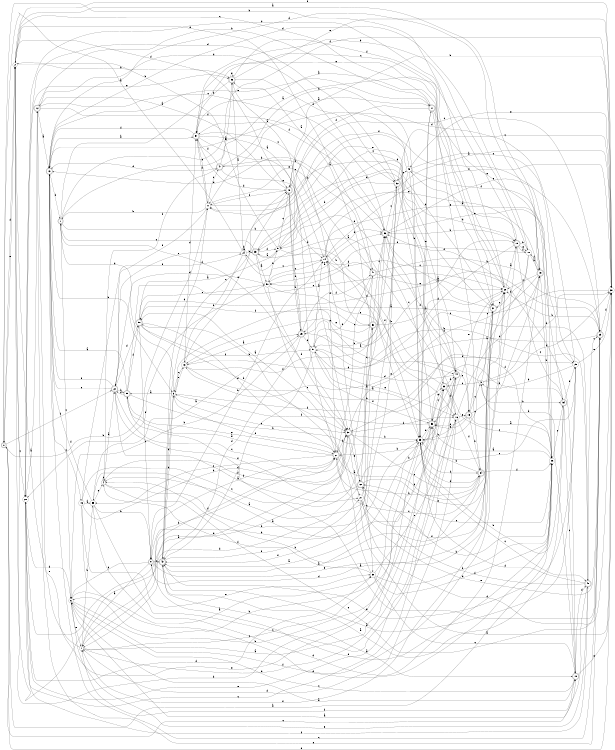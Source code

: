 digraph n49_10 {
__start0 [label="" shape="none"];

rankdir=LR;
size="8,5";

s0 [style="rounded,filled", color="black", fillcolor="white" shape="doublecircle", label="0"];
s1 [style="rounded,filled", color="black", fillcolor="white" shape="doublecircle", label="1"];
s2 [style="filled", color="black", fillcolor="white" shape="circle", label="2"];
s3 [style="filled", color="black", fillcolor="white" shape="circle", label="3"];
s4 [style="filled", color="black", fillcolor="white" shape="circle", label="4"];
s5 [style="filled", color="black", fillcolor="white" shape="circle", label="5"];
s6 [style="filled", color="black", fillcolor="white" shape="circle", label="6"];
s7 [style="filled", color="black", fillcolor="white" shape="circle", label="7"];
s8 [style="rounded,filled", color="black", fillcolor="white" shape="doublecircle", label="8"];
s9 [style="filled", color="black", fillcolor="white" shape="circle", label="9"];
s10 [style="filled", color="black", fillcolor="white" shape="circle", label="10"];
s11 [style="filled", color="black", fillcolor="white" shape="circle", label="11"];
s12 [style="rounded,filled", color="black", fillcolor="white" shape="doublecircle", label="12"];
s13 [style="rounded,filled", color="black", fillcolor="white" shape="doublecircle", label="13"];
s14 [style="filled", color="black", fillcolor="white" shape="circle", label="14"];
s15 [style="rounded,filled", color="black", fillcolor="white" shape="doublecircle", label="15"];
s16 [style="filled", color="black", fillcolor="white" shape="circle", label="16"];
s17 [style="rounded,filled", color="black", fillcolor="white" shape="doublecircle", label="17"];
s18 [style="rounded,filled", color="black", fillcolor="white" shape="doublecircle", label="18"];
s19 [style="rounded,filled", color="black", fillcolor="white" shape="doublecircle", label="19"];
s20 [style="filled", color="black", fillcolor="white" shape="circle", label="20"];
s21 [style="filled", color="black", fillcolor="white" shape="circle", label="21"];
s22 [style="rounded,filled", color="black", fillcolor="white" shape="doublecircle", label="22"];
s23 [style="rounded,filled", color="black", fillcolor="white" shape="doublecircle", label="23"];
s24 [style="filled", color="black", fillcolor="white" shape="circle", label="24"];
s25 [style="rounded,filled", color="black", fillcolor="white" shape="doublecircle", label="25"];
s26 [style="filled", color="black", fillcolor="white" shape="circle", label="26"];
s27 [style="rounded,filled", color="black", fillcolor="white" shape="doublecircle", label="27"];
s28 [style="filled", color="black", fillcolor="white" shape="circle", label="28"];
s29 [style="filled", color="black", fillcolor="white" shape="circle", label="29"];
s30 [style="filled", color="black", fillcolor="white" shape="circle", label="30"];
s31 [style="rounded,filled", color="black", fillcolor="white" shape="doublecircle", label="31"];
s32 [style="rounded,filled", color="black", fillcolor="white" shape="doublecircle", label="32"];
s33 [style="rounded,filled", color="black", fillcolor="white" shape="doublecircle", label="33"];
s34 [style="rounded,filled", color="black", fillcolor="white" shape="doublecircle", label="34"];
s35 [style="filled", color="black", fillcolor="white" shape="circle", label="35"];
s36 [style="rounded,filled", color="black", fillcolor="white" shape="doublecircle", label="36"];
s37 [style="rounded,filled", color="black", fillcolor="white" shape="doublecircle", label="37"];
s38 [style="filled", color="black", fillcolor="white" shape="circle", label="38"];
s39 [style="rounded,filled", color="black", fillcolor="white" shape="doublecircle", label="39"];
s40 [style="rounded,filled", color="black", fillcolor="white" shape="doublecircle", label="40"];
s41 [style="rounded,filled", color="black", fillcolor="white" shape="doublecircle", label="41"];
s42 [style="rounded,filled", color="black", fillcolor="white" shape="doublecircle", label="42"];
s43 [style="filled", color="black", fillcolor="white" shape="circle", label="43"];
s44 [style="rounded,filled", color="black", fillcolor="white" shape="doublecircle", label="44"];
s45 [style="filled", color="black", fillcolor="white" shape="circle", label="45"];
s46 [style="filled", color="black", fillcolor="white" shape="circle", label="46"];
s47 [style="rounded,filled", color="black", fillcolor="white" shape="doublecircle", label="47"];
s48 [style="rounded,filled", color="black", fillcolor="white" shape="doublecircle", label="48"];
s49 [style="rounded,filled", color="black", fillcolor="white" shape="doublecircle", label="49"];
s50 [style="filled", color="black", fillcolor="white" shape="circle", label="50"];
s51 [style="filled", color="black", fillcolor="white" shape="circle", label="51"];
s52 [style="rounded,filled", color="black", fillcolor="white" shape="doublecircle", label="52"];
s53 [style="rounded,filled", color="black", fillcolor="white" shape="doublecircle", label="53"];
s54 [style="rounded,filled", color="black", fillcolor="white" shape="doublecircle", label="54"];
s55 [style="filled", color="black", fillcolor="white" shape="circle", label="55"];
s56 [style="rounded,filled", color="black", fillcolor="white" shape="doublecircle", label="56"];
s57 [style="rounded,filled", color="black", fillcolor="white" shape="doublecircle", label="57"];
s58 [style="rounded,filled", color="black", fillcolor="white" shape="doublecircle", label="58"];
s59 [style="rounded,filled", color="black", fillcolor="white" shape="doublecircle", label="59"];
s60 [style="rounded,filled", color="black", fillcolor="white" shape="doublecircle", label="60"];
s0 -> s26 [label="a"];
s0 -> s11 [label="b"];
s0 -> s18 [label="c"];
s0 -> s2 [label="d"];
s0 -> s2 [label="e"];
s0 -> s22 [label="f"];
s1 -> s19 [label="a"];
s1 -> s44 [label="b"];
s1 -> s6 [label="c"];
s1 -> s37 [label="d"];
s1 -> s38 [label="e"];
s1 -> s38 [label="f"];
s2 -> s37 [label="a"];
s2 -> s56 [label="b"];
s2 -> s20 [label="c"];
s2 -> s48 [label="d"];
s2 -> s41 [label="e"];
s2 -> s38 [label="f"];
s3 -> s31 [label="a"];
s3 -> s54 [label="b"];
s3 -> s33 [label="c"];
s3 -> s38 [label="d"];
s3 -> s43 [label="e"];
s3 -> s38 [label="f"];
s4 -> s22 [label="a"];
s4 -> s35 [label="b"];
s4 -> s4 [label="c"];
s4 -> s52 [label="d"];
s4 -> s23 [label="e"];
s4 -> s47 [label="f"];
s5 -> s59 [label="a"];
s5 -> s42 [label="b"];
s5 -> s37 [label="c"];
s5 -> s1 [label="d"];
s5 -> s43 [label="e"];
s5 -> s33 [label="f"];
s6 -> s30 [label="a"];
s6 -> s33 [label="b"];
s6 -> s18 [label="c"];
s6 -> s20 [label="d"];
s6 -> s7 [label="e"];
s6 -> s28 [label="f"];
s7 -> s53 [label="a"];
s7 -> s55 [label="b"];
s7 -> s35 [label="c"];
s7 -> s33 [label="d"];
s7 -> s2 [label="e"];
s7 -> s27 [label="f"];
s8 -> s7 [label="a"];
s8 -> s14 [label="b"];
s8 -> s42 [label="c"];
s8 -> s6 [label="d"];
s8 -> s28 [label="e"];
s8 -> s27 [label="f"];
s9 -> s39 [label="a"];
s9 -> s2 [label="b"];
s9 -> s48 [label="c"];
s9 -> s19 [label="d"];
s9 -> s44 [label="e"];
s9 -> s35 [label="f"];
s10 -> s49 [label="a"];
s10 -> s57 [label="b"];
s10 -> s35 [label="c"];
s10 -> s13 [label="d"];
s10 -> s50 [label="e"];
s10 -> s31 [label="f"];
s11 -> s44 [label="a"];
s11 -> s1 [label="b"];
s11 -> s47 [label="c"];
s11 -> s57 [label="d"];
s11 -> s41 [label="e"];
s11 -> s22 [label="f"];
s12 -> s13 [label="a"];
s12 -> s17 [label="b"];
s12 -> s36 [label="c"];
s12 -> s32 [label="d"];
s12 -> s23 [label="e"];
s12 -> s36 [label="f"];
s13 -> s57 [label="a"];
s13 -> s5 [label="b"];
s13 -> s46 [label="c"];
s13 -> s49 [label="d"];
s13 -> s17 [label="e"];
s13 -> s1 [label="f"];
s14 -> s38 [label="a"];
s14 -> s44 [label="b"];
s14 -> s50 [label="c"];
s14 -> s36 [label="d"];
s14 -> s29 [label="e"];
s14 -> s27 [label="f"];
s15 -> s26 [label="a"];
s15 -> s34 [label="b"];
s15 -> s3 [label="c"];
s15 -> s53 [label="d"];
s15 -> s53 [label="e"];
s15 -> s49 [label="f"];
s16 -> s24 [label="a"];
s16 -> s35 [label="b"];
s16 -> s49 [label="c"];
s16 -> s7 [label="d"];
s16 -> s15 [label="e"];
s16 -> s34 [label="f"];
s17 -> s11 [label="a"];
s17 -> s35 [label="b"];
s17 -> s2 [label="c"];
s17 -> s31 [label="d"];
s17 -> s49 [label="e"];
s17 -> s24 [label="f"];
s18 -> s6 [label="a"];
s18 -> s3 [label="b"];
s18 -> s50 [label="c"];
s18 -> s40 [label="d"];
s18 -> s38 [label="e"];
s18 -> s7 [label="f"];
s19 -> s45 [label="a"];
s19 -> s10 [label="b"];
s19 -> s54 [label="c"];
s19 -> s43 [label="d"];
s19 -> s10 [label="e"];
s19 -> s10 [label="f"];
s20 -> s12 [label="a"];
s20 -> s27 [label="b"];
s20 -> s44 [label="c"];
s20 -> s30 [label="d"];
s20 -> s56 [label="e"];
s20 -> s40 [label="f"];
s21 -> s38 [label="a"];
s21 -> s58 [label="b"];
s21 -> s41 [label="c"];
s21 -> s38 [label="d"];
s21 -> s23 [label="e"];
s21 -> s28 [label="f"];
s22 -> s21 [label="a"];
s22 -> s59 [label="b"];
s22 -> s37 [label="c"];
s22 -> s58 [label="d"];
s22 -> s13 [label="e"];
s22 -> s13 [label="f"];
s23 -> s59 [label="a"];
s23 -> s28 [label="b"];
s23 -> s13 [label="c"];
s23 -> s58 [label="d"];
s23 -> s43 [label="e"];
s23 -> s38 [label="f"];
s24 -> s0 [label="a"];
s24 -> s39 [label="b"];
s24 -> s14 [label="c"];
s24 -> s24 [label="d"];
s24 -> s22 [label="e"];
s24 -> s43 [label="f"];
s25 -> s56 [label="a"];
s25 -> s6 [label="b"];
s25 -> s19 [label="c"];
s25 -> s42 [label="d"];
s25 -> s51 [label="e"];
s25 -> s41 [label="f"];
s26 -> s53 [label="a"];
s26 -> s60 [label="b"];
s26 -> s54 [label="c"];
s26 -> s8 [label="d"];
s26 -> s60 [label="e"];
s26 -> s11 [label="f"];
s27 -> s59 [label="a"];
s27 -> s34 [label="b"];
s27 -> s55 [label="c"];
s27 -> s31 [label="d"];
s27 -> s5 [label="e"];
s27 -> s37 [label="f"];
s28 -> s19 [label="a"];
s28 -> s0 [label="b"];
s28 -> s15 [label="c"];
s28 -> s20 [label="d"];
s28 -> s53 [label="e"];
s28 -> s36 [label="f"];
s29 -> s42 [label="a"];
s29 -> s3 [label="b"];
s29 -> s35 [label="c"];
s29 -> s48 [label="d"];
s29 -> s38 [label="e"];
s29 -> s37 [label="f"];
s30 -> s58 [label="a"];
s30 -> s26 [label="b"];
s30 -> s18 [label="c"];
s30 -> s26 [label="d"];
s30 -> s16 [label="e"];
s30 -> s4 [label="f"];
s31 -> s36 [label="a"];
s31 -> s4 [label="b"];
s31 -> s39 [label="c"];
s31 -> s8 [label="d"];
s31 -> s28 [label="e"];
s31 -> s7 [label="f"];
s32 -> s4 [label="a"];
s32 -> s39 [label="b"];
s32 -> s45 [label="c"];
s32 -> s20 [label="d"];
s32 -> s33 [label="e"];
s32 -> s42 [label="f"];
s33 -> s57 [label="a"];
s33 -> s16 [label="b"];
s33 -> s26 [label="c"];
s33 -> s44 [label="d"];
s33 -> s53 [label="e"];
s33 -> s14 [label="f"];
s34 -> s42 [label="a"];
s34 -> s53 [label="b"];
s34 -> s27 [label="c"];
s34 -> s35 [label="d"];
s34 -> s57 [label="e"];
s34 -> s26 [label="f"];
s35 -> s42 [label="a"];
s35 -> s2 [label="b"];
s35 -> s40 [label="c"];
s35 -> s53 [label="d"];
s35 -> s17 [label="e"];
s35 -> s34 [label="f"];
s36 -> s15 [label="a"];
s36 -> s19 [label="b"];
s36 -> s32 [label="c"];
s36 -> s13 [label="d"];
s36 -> s23 [label="e"];
s36 -> s57 [label="f"];
s37 -> s21 [label="a"];
s37 -> s35 [label="b"];
s37 -> s34 [label="c"];
s37 -> s7 [label="d"];
s37 -> s60 [label="e"];
s37 -> s16 [label="f"];
s38 -> s5 [label="a"];
s38 -> s48 [label="b"];
s38 -> s32 [label="c"];
s38 -> s0 [label="d"];
s38 -> s45 [label="e"];
s38 -> s14 [label="f"];
s39 -> s50 [label="a"];
s39 -> s35 [label="b"];
s39 -> s1 [label="c"];
s39 -> s37 [label="d"];
s39 -> s31 [label="e"];
s39 -> s9 [label="f"];
s40 -> s6 [label="a"];
s40 -> s25 [label="b"];
s40 -> s23 [label="c"];
s40 -> s35 [label="d"];
s40 -> s6 [label="e"];
s40 -> s60 [label="f"];
s41 -> s28 [label="a"];
s41 -> s23 [label="b"];
s41 -> s27 [label="c"];
s41 -> s14 [label="d"];
s41 -> s51 [label="e"];
s41 -> s47 [label="f"];
s42 -> s18 [label="a"];
s42 -> s5 [label="b"];
s42 -> s48 [label="c"];
s42 -> s11 [label="d"];
s42 -> s29 [label="e"];
s42 -> s21 [label="f"];
s43 -> s25 [label="a"];
s43 -> s26 [label="b"];
s43 -> s5 [label="c"];
s43 -> s57 [label="d"];
s43 -> s48 [label="e"];
s43 -> s36 [label="f"];
s44 -> s55 [label="a"];
s44 -> s27 [label="b"];
s44 -> s15 [label="c"];
s44 -> s51 [label="d"];
s44 -> s20 [label="e"];
s44 -> s36 [label="f"];
s45 -> s51 [label="a"];
s45 -> s35 [label="b"];
s45 -> s29 [label="c"];
s45 -> s11 [label="d"];
s45 -> s13 [label="e"];
s45 -> s26 [label="f"];
s46 -> s55 [label="a"];
s46 -> s37 [label="b"];
s46 -> s36 [label="c"];
s46 -> s26 [label="d"];
s46 -> s30 [label="e"];
s46 -> s24 [label="f"];
s47 -> s56 [label="a"];
s47 -> s35 [label="b"];
s47 -> s52 [label="c"];
s47 -> s13 [label="d"];
s47 -> s37 [label="e"];
s47 -> s57 [label="f"];
s48 -> s12 [label="a"];
s48 -> s25 [label="b"];
s48 -> s23 [label="c"];
s48 -> s14 [label="d"];
s48 -> s25 [label="e"];
s48 -> s11 [label="f"];
s49 -> s2 [label="a"];
s49 -> s26 [label="b"];
s49 -> s28 [label="c"];
s49 -> s37 [label="d"];
s49 -> s9 [label="e"];
s49 -> s10 [label="f"];
s50 -> s36 [label="a"];
s50 -> s9 [label="b"];
s50 -> s37 [label="c"];
s50 -> s22 [label="d"];
s50 -> s16 [label="e"];
s50 -> s20 [label="f"];
s51 -> s14 [label="a"];
s51 -> s32 [label="b"];
s51 -> s40 [label="c"];
s51 -> s42 [label="d"];
s51 -> s16 [label="e"];
s51 -> s53 [label="f"];
s52 -> s56 [label="a"];
s52 -> s8 [label="b"];
s52 -> s36 [label="c"];
s52 -> s28 [label="d"];
s52 -> s25 [label="e"];
s52 -> s58 [label="f"];
s53 -> s51 [label="a"];
s53 -> s6 [label="b"];
s53 -> s33 [label="c"];
s53 -> s9 [label="d"];
s53 -> s12 [label="e"];
s53 -> s5 [label="f"];
s54 -> s42 [label="a"];
s54 -> s35 [label="b"];
s54 -> s18 [label="c"];
s54 -> s53 [label="d"];
s54 -> s36 [label="e"];
s54 -> s29 [label="f"];
s55 -> s25 [label="a"];
s55 -> s8 [label="b"];
s55 -> s16 [label="c"];
s55 -> s49 [label="d"];
s55 -> s4 [label="e"];
s55 -> s13 [label="f"];
s56 -> s24 [label="a"];
s56 -> s57 [label="b"];
s56 -> s31 [label="c"];
s56 -> s32 [label="d"];
s56 -> s56 [label="e"];
s56 -> s28 [label="f"];
s57 -> s27 [label="a"];
s57 -> s14 [label="b"];
s57 -> s60 [label="c"];
s57 -> s48 [label="d"];
s57 -> s11 [label="e"];
s57 -> s13 [label="f"];
s58 -> s9 [label="a"];
s58 -> s37 [label="b"];
s58 -> s8 [label="c"];
s58 -> s27 [label="d"];
s58 -> s50 [label="e"];
s58 -> s51 [label="f"];
s59 -> s13 [label="a"];
s59 -> s35 [label="b"];
s59 -> s28 [label="c"];
s59 -> s22 [label="d"];
s59 -> s27 [label="e"];
s59 -> s58 [label="f"];
s60 -> s52 [label="a"];
s60 -> s44 [label="b"];
s60 -> s30 [label="c"];
s60 -> s7 [label="d"];
s60 -> s19 [label="e"];
s60 -> s22 [label="f"];

}
